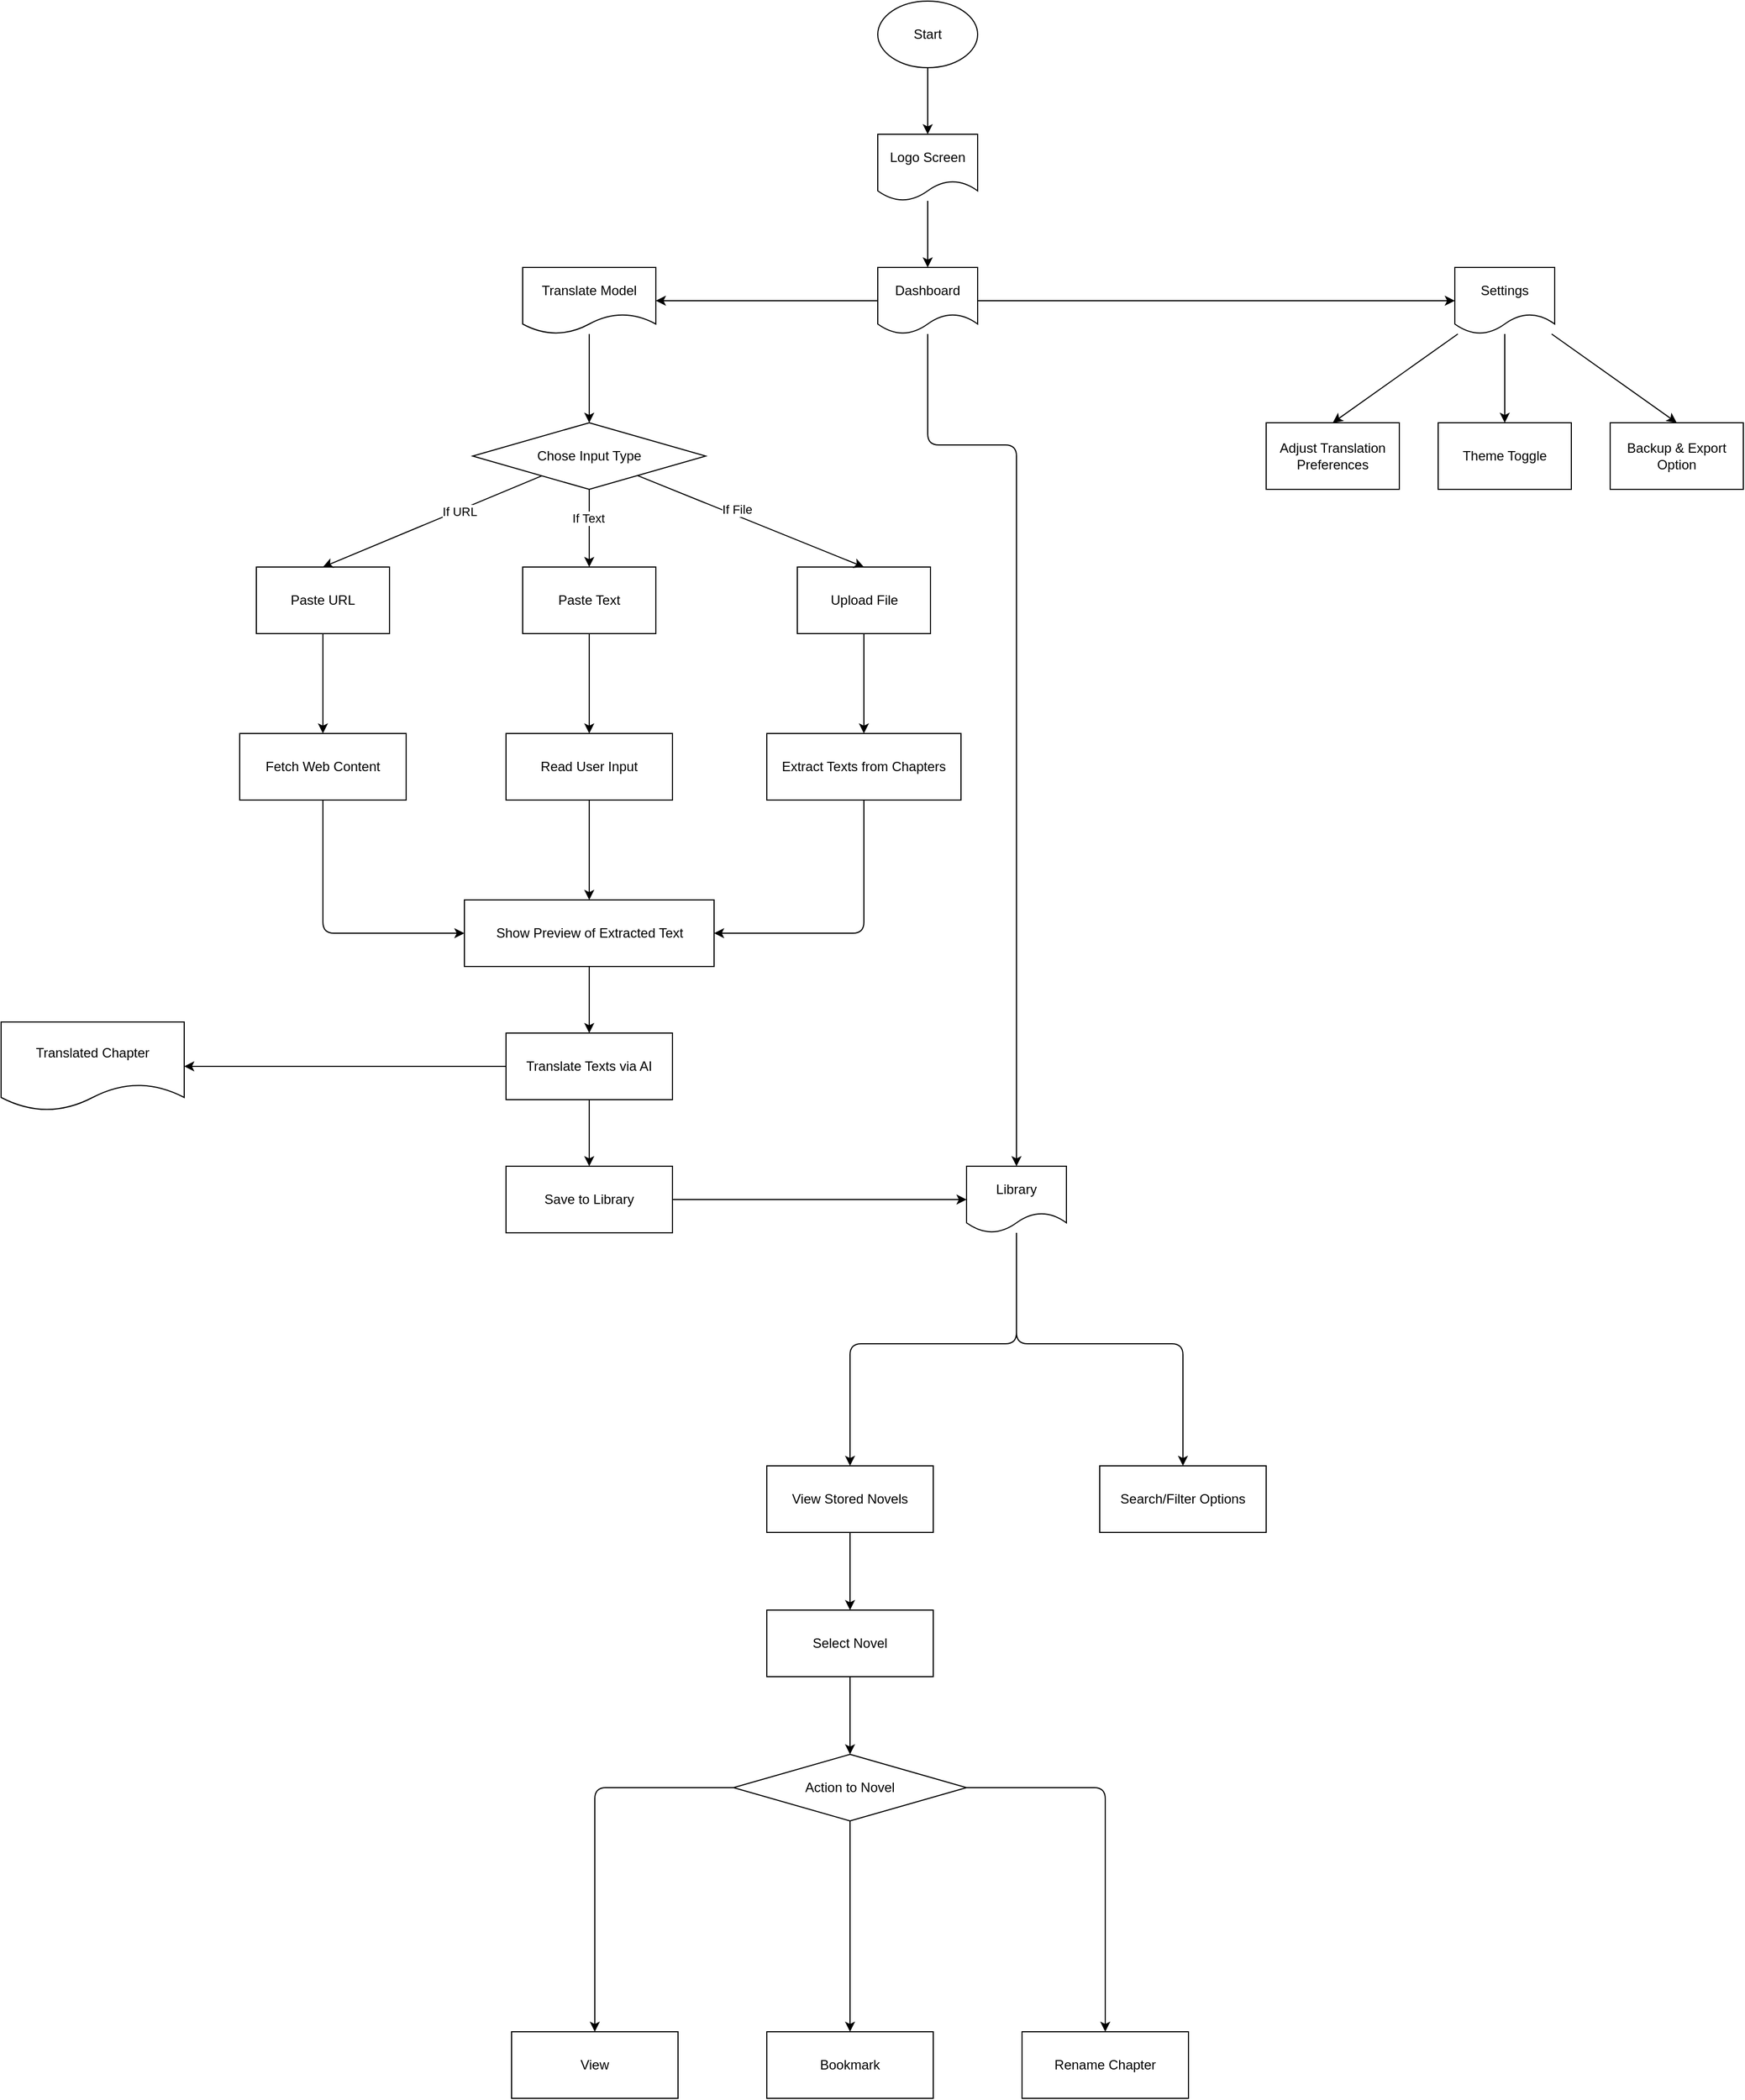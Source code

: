 <mxfile>
    <diagram id="vTo4sfCxrr3ZjUg1XKyO" name="Page-1">
        <mxGraphModel dx="2250" dy="707" grid="1" gridSize="10" guides="1" tooltips="1" connect="1" arrows="1" fold="1" page="1" pageScale="1" pageWidth="850" pageHeight="1100" math="0" shadow="0">
            <root>
                <mxCell id="0"/>
                <mxCell id="1" parent="0"/>
                <mxCell id="7" style="edgeStyle=none;html=1;entryX=0.5;entryY=0;entryDx=0;entryDy=0;" parent="1" source="3" target="6" edge="1">
                    <mxGeometry relative="1" as="geometry"/>
                </mxCell>
                <mxCell id="3" value="Start" style="ellipse;whiteSpace=wrap;html=1;" parent="1" vertex="1">
                    <mxGeometry x="380" y="20" width="90" height="60" as="geometry"/>
                </mxCell>
                <mxCell id="10" style="edgeStyle=none;html=1;entryX=0;entryY=0.5;entryDx=0;entryDy=0;exitX=1;exitY=0.5;exitDx=0;exitDy=0;" parent="1" source="4" target="9" edge="1">
                    <mxGeometry relative="1" as="geometry">
                        <mxPoint x="530.0" y="290" as="sourcePoint"/>
                    </mxGeometry>
                </mxCell>
                <mxCell id="24" style="edgeStyle=none;html=1;entryX=1;entryY=0.5;entryDx=0;entryDy=0;" parent="1" source="4" target="20" edge="1">
                    <mxGeometry relative="1" as="geometry"/>
                </mxCell>
                <mxCell id="75" style="edgeStyle=orthogonalEdgeStyle;html=1;entryX=0.5;entryY=0;entryDx=0;entryDy=0;" edge="1" parent="1" source="4" target="73">
                    <mxGeometry relative="1" as="geometry">
                        <Array as="points">
                            <mxPoint x="425" y="420"/>
                            <mxPoint x="505" y="420"/>
                        </Array>
                    </mxGeometry>
                </mxCell>
                <mxCell id="4" value="Dashboard" style="shape=document;whiteSpace=wrap;html=1;boundedLbl=1;" parent="1" vertex="1">
                    <mxGeometry x="380" y="260" width="90" height="60" as="geometry"/>
                </mxCell>
                <mxCell id="8" style="edgeStyle=none;html=1;" parent="1" source="6" target="4" edge="1">
                    <mxGeometry relative="1" as="geometry"/>
                </mxCell>
                <mxCell id="6" value="Logo Screen" style="shape=document;whiteSpace=wrap;html=1;boundedLbl=1;" parent="1" vertex="1">
                    <mxGeometry x="380" y="140" width="90" height="60" as="geometry"/>
                </mxCell>
                <mxCell id="14" style="edgeStyle=none;html=1;entryX=0.5;entryY=0;entryDx=0;entryDy=0;" parent="1" source="9" target="12" edge="1">
                    <mxGeometry relative="1" as="geometry"/>
                </mxCell>
                <mxCell id="15" style="edgeStyle=none;html=1;entryX=0.5;entryY=0;entryDx=0;entryDy=0;" parent="1" source="9" target="11" edge="1">
                    <mxGeometry relative="1" as="geometry"/>
                </mxCell>
                <mxCell id="16" style="edgeStyle=none;html=1;entryX=0.5;entryY=0;entryDx=0;entryDy=0;" parent="1" source="9" target="13" edge="1">
                    <mxGeometry relative="1" as="geometry"/>
                </mxCell>
                <mxCell id="9" value="Settings" style="shape=document;whiteSpace=wrap;html=1;boundedLbl=1;" parent="1" vertex="1">
                    <mxGeometry x="900" y="260" width="90" height="60" as="geometry"/>
                </mxCell>
                <mxCell id="11" value="Theme Toggle" style="rounded=0;whiteSpace=wrap;html=1;" parent="1" vertex="1">
                    <mxGeometry x="885" y="400" width="120" height="60" as="geometry"/>
                </mxCell>
                <mxCell id="12" value="Adjust Translation Preferences" style="rounded=0;whiteSpace=wrap;html=1;" parent="1" vertex="1">
                    <mxGeometry x="730" y="400" width="120" height="60" as="geometry"/>
                </mxCell>
                <mxCell id="13" value="Backup &amp;amp; Export Option" style="rounded=0;whiteSpace=wrap;html=1;" parent="1" vertex="1">
                    <mxGeometry x="1040" y="400" width="120" height="60" as="geometry"/>
                </mxCell>
                <mxCell id="26" style="edgeStyle=none;html=1;entryX=0.5;entryY=0;entryDx=0;entryDy=0;" parent="1" source="20" target="25" edge="1">
                    <mxGeometry relative="1" as="geometry"/>
                </mxCell>
                <mxCell id="20" value="Translate Model" style="shape=document;whiteSpace=wrap;html=1;boundedLbl=1;" parent="1" vertex="1">
                    <mxGeometry x="60" y="260" width="120" height="60" as="geometry"/>
                </mxCell>
                <mxCell id="46" style="edgeStyle=none;html=1;entryX=0.5;entryY=0;entryDx=0;entryDy=0;" parent="1" source="21" target="45" edge="1">
                    <mxGeometry relative="1" as="geometry"/>
                </mxCell>
                <mxCell id="21" value="Paste Text" style="rounded=0;whiteSpace=wrap;html=1;" parent="1" vertex="1">
                    <mxGeometry x="60" y="530" width="120" height="60" as="geometry"/>
                </mxCell>
                <mxCell id="35" style="edgeStyle=none;html=1;entryX=0.5;entryY=0;entryDx=0;entryDy=0;" parent="1" source="22" target="34" edge="1">
                    <mxGeometry relative="1" as="geometry"/>
                </mxCell>
                <mxCell id="22" value="Paste URL" style="rounded=0;whiteSpace=wrap;html=1;" parent="1" vertex="1">
                    <mxGeometry x="-180" y="530" width="120" height="60" as="geometry"/>
                </mxCell>
                <mxCell id="44" style="edgeStyle=none;html=1;" parent="1" source="23" target="43" edge="1">
                    <mxGeometry relative="1" as="geometry"/>
                </mxCell>
                <mxCell id="23" value="Upload File" style="rounded=0;whiteSpace=wrap;html=1;" parent="1" vertex="1">
                    <mxGeometry x="307.5" y="530" width="120" height="60" as="geometry"/>
                </mxCell>
                <mxCell id="28" style="edgeStyle=none;html=1;entryX=0.5;entryY=0;entryDx=0;entryDy=0;" parent="1" source="25" target="22" edge="1">
                    <mxGeometry relative="1" as="geometry"/>
                </mxCell>
                <mxCell id="33" value="If URL" style="edgeLabel;html=1;align=center;verticalAlign=middle;resizable=0;points=[];" parent="28" vertex="1" connectable="0">
                    <mxGeometry x="-0.242" y="1" relative="1" as="geometry">
                        <mxPoint as="offset"/>
                    </mxGeometry>
                </mxCell>
                <mxCell id="29" style="edgeStyle=none;html=1;" parent="1" source="25" target="21" edge="1">
                    <mxGeometry relative="1" as="geometry"/>
                </mxCell>
                <mxCell id="32" value="If Text" style="edgeLabel;html=1;align=center;verticalAlign=middle;resizable=0;points=[];" parent="29" vertex="1" connectable="0">
                    <mxGeometry x="-0.274" y="-1" relative="1" as="geometry">
                        <mxPoint as="offset"/>
                    </mxGeometry>
                </mxCell>
                <mxCell id="30" style="edgeStyle=none;html=1;entryX=0.5;entryY=0;entryDx=0;entryDy=0;" parent="1" source="25" target="23" edge="1">
                    <mxGeometry relative="1" as="geometry"/>
                </mxCell>
                <mxCell id="31" value="If File" style="edgeLabel;html=1;align=center;verticalAlign=middle;resizable=0;points=[];" parent="30" vertex="1" connectable="0">
                    <mxGeometry x="-0.11" y="3" relative="1" as="geometry">
                        <mxPoint x="-3" y="-4" as="offset"/>
                    </mxGeometry>
                </mxCell>
                <mxCell id="25" value="Chose Input Type" style="rhombus;whiteSpace=wrap;html=1;" parent="1" vertex="1">
                    <mxGeometry x="15" y="400" width="210" height="60" as="geometry"/>
                </mxCell>
                <mxCell id="41" style="edgeStyle=orthogonalEdgeStyle;html=1;entryX=0;entryY=0.5;entryDx=0;entryDy=0;" parent="1" source="34" target="36" edge="1">
                    <mxGeometry relative="1" as="geometry">
                        <Array as="points">
                            <mxPoint x="-120" y="860"/>
                        </Array>
                    </mxGeometry>
                </mxCell>
                <mxCell id="34" value="Fetch Web Content" style="rounded=0;whiteSpace=wrap;html=1;" parent="1" vertex="1">
                    <mxGeometry x="-195" y="680" width="150" height="60" as="geometry"/>
                </mxCell>
                <mxCell id="50" style="edgeStyle=none;html=1;entryX=0.5;entryY=0;entryDx=0;entryDy=0;" parent="1" source="36" target="49" edge="1">
                    <mxGeometry relative="1" as="geometry"/>
                </mxCell>
                <mxCell id="36" value="Show Preview of Extracted Text" style="rounded=0;whiteSpace=wrap;html=1;" parent="1" vertex="1">
                    <mxGeometry x="7.5" y="830" width="225" height="60" as="geometry"/>
                </mxCell>
                <mxCell id="47" style="edgeStyle=orthogonalEdgeStyle;html=1;entryX=1;entryY=0.5;entryDx=0;entryDy=0;exitX=0.5;exitY=1;exitDx=0;exitDy=0;" parent="1" source="43" target="36" edge="1">
                    <mxGeometry relative="1" as="geometry"/>
                </mxCell>
                <mxCell id="43" value="Extract Texts from Chapters" style="rounded=0;whiteSpace=wrap;html=1;" parent="1" vertex="1">
                    <mxGeometry x="280" y="680" width="175" height="60" as="geometry"/>
                </mxCell>
                <mxCell id="48" style="edgeStyle=none;html=1;entryX=0.5;entryY=0;entryDx=0;entryDy=0;" parent="1" source="45" target="36" edge="1">
                    <mxGeometry relative="1" as="geometry"/>
                </mxCell>
                <mxCell id="45" value="Read User Input" style="rounded=0;whiteSpace=wrap;html=1;" parent="1" vertex="1">
                    <mxGeometry x="45" y="680" width="150" height="60" as="geometry"/>
                </mxCell>
                <mxCell id="52" style="edgeStyle=none;html=1;" parent="1" source="49" target="51" edge="1">
                    <mxGeometry relative="1" as="geometry"/>
                </mxCell>
                <mxCell id="71" style="edgeStyle=none;html=1;entryX=1;entryY=0.5;entryDx=0;entryDy=0;" parent="1" source="49" target="74" edge="1">
                    <mxGeometry relative="1" as="geometry">
                        <mxPoint x="-230" y="980" as="targetPoint"/>
                    </mxGeometry>
                </mxCell>
                <mxCell id="49" value="Translate Texts via AI" style="rounded=0;whiteSpace=wrap;html=1;" parent="1" vertex="1">
                    <mxGeometry x="45" y="950" width="150" height="60" as="geometry"/>
                </mxCell>
                <mxCell id="54" style="edgeStyle=orthogonalEdgeStyle;html=1;entryX=0;entryY=0.5;entryDx=0;entryDy=0;" parent="1" source="51" target="73" edge="1">
                    <mxGeometry relative="1" as="geometry">
                        <mxPoint x="430" y="1100" as="targetPoint"/>
                    </mxGeometry>
                </mxCell>
                <mxCell id="51" value="Save to Library" style="rounded=0;whiteSpace=wrap;html=1;" parent="1" vertex="1">
                    <mxGeometry x="45" y="1070" width="150" height="60" as="geometry"/>
                </mxCell>
                <mxCell id="57" style="edgeStyle=orthogonalEdgeStyle;html=1;entryX=0.5;entryY=0;entryDx=0;entryDy=0;" parent="1" target="55" edge="1">
                    <mxGeometry relative="1" as="geometry">
                        <mxPoint x="505" y="1130" as="sourcePoint"/>
                        <Array as="points">
                            <mxPoint x="505" y="1230"/>
                            <mxPoint x="355" y="1230"/>
                        </Array>
                    </mxGeometry>
                </mxCell>
                <mxCell id="58" style="edgeStyle=orthogonalEdgeStyle;html=1;entryX=0.5;entryY=0;entryDx=0;entryDy=0;" parent="1" source="73" target="56" edge="1">
                    <mxGeometry relative="1" as="geometry">
                        <mxPoint x="500" y="1130" as="sourcePoint"/>
                        <Array as="points">
                            <mxPoint x="505" y="1230"/>
                            <mxPoint x="655" y="1230"/>
                        </Array>
                    </mxGeometry>
                </mxCell>
                <mxCell id="60" style="edgeStyle=none;html=1;entryX=0.5;entryY=0;entryDx=0;entryDy=0;" parent="1" source="55" target="59" edge="1">
                    <mxGeometry relative="1" as="geometry"/>
                </mxCell>
                <mxCell id="55" value="View Stored Novels" style="rounded=0;whiteSpace=wrap;html=1;" parent="1" vertex="1">
                    <mxGeometry x="280" y="1340" width="150" height="60" as="geometry"/>
                </mxCell>
                <mxCell id="56" value="Search/Filter Options" style="rounded=0;whiteSpace=wrap;html=1;" parent="1" vertex="1">
                    <mxGeometry x="580" y="1340" width="150" height="60" as="geometry"/>
                </mxCell>
                <mxCell id="64" style="edgeStyle=none;html=1;entryX=0.5;entryY=0;entryDx=0;entryDy=0;" parent="1" source="59" target="63" edge="1">
                    <mxGeometry relative="1" as="geometry"/>
                </mxCell>
                <mxCell id="59" value="Select Novel" style="rounded=0;whiteSpace=wrap;html=1;" parent="1" vertex="1">
                    <mxGeometry x="280" y="1470" width="150" height="60" as="geometry"/>
                </mxCell>
                <mxCell id="61" value="View" style="rounded=0;whiteSpace=wrap;html=1;" parent="1" vertex="1">
                    <mxGeometry x="50" y="1850" width="150" height="60" as="geometry"/>
                </mxCell>
                <mxCell id="65" style="edgeStyle=orthogonalEdgeStyle;html=1;entryX=0.5;entryY=0;entryDx=0;entryDy=0;" parent="1" source="63" target="61" edge="1">
                    <mxGeometry relative="1" as="geometry"/>
                </mxCell>
                <mxCell id="67" style="edgeStyle=none;html=1;" parent="1" source="63" target="66" edge="1">
                    <mxGeometry relative="1" as="geometry"/>
                </mxCell>
                <mxCell id="69" style="edgeStyle=orthogonalEdgeStyle;html=1;exitX=1;exitY=0.5;exitDx=0;exitDy=0;entryX=0.5;entryY=0;entryDx=0;entryDy=0;" parent="1" source="63" target="68" edge="1">
                    <mxGeometry relative="1" as="geometry"/>
                </mxCell>
                <mxCell id="63" value="Action to Novel" style="rhombus;whiteSpace=wrap;html=1;" parent="1" vertex="1">
                    <mxGeometry x="250" y="1600" width="210" height="60" as="geometry"/>
                </mxCell>
                <mxCell id="66" value="Bookmark" style="rounded=0;whiteSpace=wrap;html=1;" parent="1" vertex="1">
                    <mxGeometry x="280" y="1850" width="150" height="60" as="geometry"/>
                </mxCell>
                <mxCell id="68" value="Rename Chapter" style="rounded=0;whiteSpace=wrap;html=1;" parent="1" vertex="1">
                    <mxGeometry x="510" y="1850" width="150" height="60" as="geometry"/>
                </mxCell>
                <mxCell id="73" value="Library" style="shape=document;whiteSpace=wrap;html=1;boundedLbl=1;" parent="1" vertex="1">
                    <mxGeometry x="460" y="1070" width="90" height="60" as="geometry"/>
                </mxCell>
                <mxCell id="74" value="Translated Chapter" style="shape=document;whiteSpace=wrap;html=1;boundedLbl=1;strokeColor=light-dark(#000000,#FFCB23);" parent="1" vertex="1">
                    <mxGeometry x="-410" y="940" width="165" height="80" as="geometry"/>
                </mxCell>
            </root>
        </mxGraphModel>
    </diagram>
</mxfile>